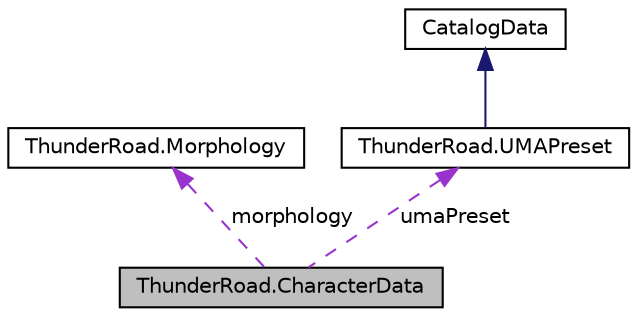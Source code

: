 digraph "ThunderRoad.CharacterData"
{
 // LATEX_PDF_SIZE
  edge [fontname="Helvetica",fontsize="10",labelfontname="Helvetica",labelfontsize="10"];
  node [fontname="Helvetica",fontsize="10",shape=record];
  Node1 [label="ThunderRoad.CharacterData",height=0.2,width=0.4,color="black", fillcolor="grey75", style="filled", fontcolor="black",tooltip="Class CharacterData."];
  Node2 -> Node1 [dir="back",color="darkorchid3",fontsize="10",style="dashed",label=" morphology" ,fontname="Helvetica"];
  Node2 [label="ThunderRoad.Morphology",height=0.2,width=0.4,color="black", fillcolor="white", style="filled",URL="$class_thunder_road_1_1_morphology.html",tooltip="Class Morphology."];
  Node3 -> Node1 [dir="back",color="darkorchid3",fontsize="10",style="dashed",label=" umaPreset" ,fontname="Helvetica"];
  Node3 [label="ThunderRoad.UMAPreset",height=0.2,width=0.4,color="black", fillcolor="white", style="filled",URL="$class_thunder_road_1_1_u_m_a_preset.html",tooltip="Class UMAPreset. Implements the ThunderRoad.CatalogData"];
  Node4 -> Node3 [dir="back",color="midnightblue",fontsize="10",style="solid",fontname="Helvetica"];
  Node4 [label="CatalogData",height=0.2,width=0.4,color="black", fillcolor="white", style="filled",URL="$class_thunder_road_1_1_catalog_data.html",tooltip="Class CatalogData."];
}
